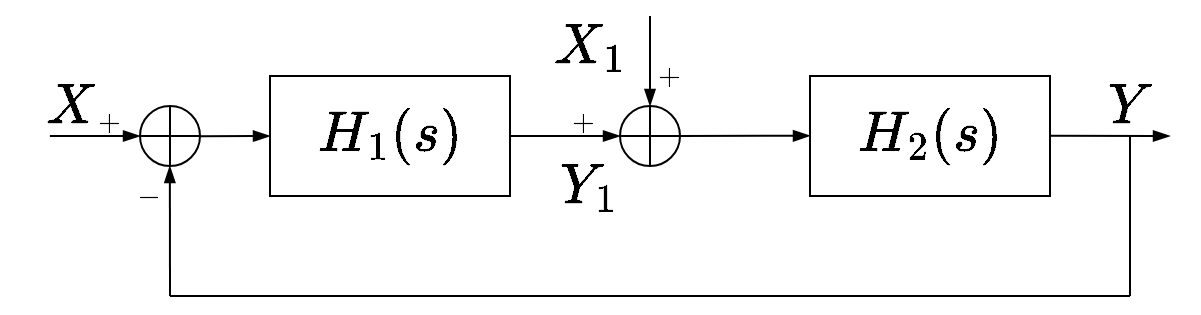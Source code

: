 <mxfile version="20.7.4" type="device"><diagram id="8Q9Qm2yvjR-ZhSNJVwD1" name="Page-1"><mxGraphModel dx="797" dy="485" grid="1" gridSize="10" guides="1" tooltips="1" connect="1" arrows="1" fold="1" page="1" pageScale="1" pageWidth="850" pageHeight="1100" math="1" shadow="0"><root><mxCell id="0"/><mxCell id="1" parent="0"/><mxCell id="kY6Bm78eiGxYHkpMZ2Bm-1" value="" style="rounded=0;whiteSpace=wrap;html=1;" parent="1" vertex="1"><mxGeometry x="250" y="210" width="120" height="60" as="geometry"/></mxCell><mxCell id="kY6Bm78eiGxYHkpMZ2Bm-2" value="" style="rounded=0;whiteSpace=wrap;html=1;" parent="1" vertex="1"><mxGeometry x="520" y="210" width="120" height="60" as="geometry"/></mxCell><mxCell id="kY6Bm78eiGxYHkpMZ2Bm-3" value="" style="endArrow=blockThin;html=1;rounded=0;exitX=1;exitY=0.5;exitDx=0;exitDy=0;endFill=1;" parent="1" source="kY6Bm78eiGxYHkpMZ2Bm-1" edge="1"><mxGeometry width="50" height="50" relative="1" as="geometry"><mxPoint x="375" y="290" as="sourcePoint"/><mxPoint x="425" y="240" as="targetPoint"/></mxGeometry></mxCell><mxCell id="kY6Bm78eiGxYHkpMZ2Bm-4" value="" style="shape=orEllipse;perimeter=ellipsePerimeter;whiteSpace=wrap;html=1;backgroundOutline=1;" parent="1" vertex="1"><mxGeometry x="425" y="225" width="30" height="30" as="geometry"/></mxCell><mxCell id="kY6Bm78eiGxYHkpMZ2Bm-5" value="" style="endArrow=blockThin;html=1;rounded=0;exitX=1;exitY=0.5;exitDx=0;exitDy=0;entryX=0.5;entryY=0;entryDx=0;entryDy=0;endFill=1;" parent="1" target="kY6Bm78eiGxYHkpMZ2Bm-4" edge="1"><mxGeometry width="50" height="50" relative="1" as="geometry"><mxPoint x="440" y="180" as="sourcePoint"/><mxPoint x="440" y="220" as="targetPoint"/></mxGeometry></mxCell><mxCell id="kY6Bm78eiGxYHkpMZ2Bm-6" value="" style="endArrow=blockThin;html=1;rounded=0;endFill=1;exitX=1;exitY=0.5;exitDx=0;exitDy=0;" parent="1" source="kY6Bm78eiGxYHkpMZ2Bm-4" edge="1"><mxGeometry width="50" height="50" relative="1" as="geometry"><mxPoint x="460" y="240" as="sourcePoint"/><mxPoint x="520" y="239.9" as="targetPoint"/></mxGeometry></mxCell><mxCell id="kY6Bm78eiGxYHkpMZ2Bm-10" value="" style="endArrow=none;html=1;rounded=0;" parent="1" edge="1"><mxGeometry width="50" height="50" relative="1" as="geometry"><mxPoint x="200" y="320" as="sourcePoint"/><mxPoint x="680" y="320" as="targetPoint"/></mxGeometry></mxCell><mxCell id="kY6Bm78eiGxYHkpMZ2Bm-11" value="" style="endArrow=blockThin;html=1;rounded=0;endFill=1;exitX=1;exitY=0.5;exitDx=0;exitDy=0;" parent="1" edge="1"><mxGeometry width="50" height="50" relative="1" as="geometry"><mxPoint x="640" y="239.93" as="sourcePoint"/><mxPoint x="700" y="240" as="targetPoint"/></mxGeometry></mxCell><mxCell id="kY6Bm78eiGxYHkpMZ2Bm-12" value="" style="endArrow=none;html=1;rounded=0;" parent="1" edge="1"><mxGeometry width="50" height="50" relative="1" as="geometry"><mxPoint x="680" y="320" as="sourcePoint"/><mxPoint x="680" y="240" as="targetPoint"/></mxGeometry></mxCell><mxCell id="kY6Bm78eiGxYHkpMZ2Bm-13" value="&lt;font style=&quot;font-size: 24px;&quot;&gt;$$X$$&lt;/font&gt;" style="text;html=1;strokeColor=none;fillColor=none;align=center;verticalAlign=middle;whiteSpace=wrap;rounded=0;" parent="1" vertex="1"><mxGeometry x="120" y="210" width="60" height="30" as="geometry"/></mxCell><mxCell id="kY6Bm78eiGxYHkpMZ2Bm-14" value="&lt;font style=&quot;font-size: 24px;&quot;&gt;$$X_1$$&lt;/font&gt;" style="text;html=1;strokeColor=none;fillColor=none;align=center;verticalAlign=middle;whiteSpace=wrap;rounded=0;" parent="1" vertex="1"><mxGeometry x="380" y="180" width="60" height="30" as="geometry"/></mxCell><mxCell id="kY6Bm78eiGxYHkpMZ2Bm-15" value="&lt;font style=&quot;font-size: 24px;&quot;&gt;$$Y_1$$&lt;/font&gt;" style="text;html=1;strokeColor=none;fillColor=none;align=center;verticalAlign=middle;whiteSpace=wrap;rounded=0;" parent="1" vertex="1"><mxGeometry x="380" y="250" width="60" height="30" as="geometry"/></mxCell><mxCell id="kY6Bm78eiGxYHkpMZ2Bm-16" value="&lt;font style=&quot;font-size: 24px;&quot;&gt;$$Y$$&lt;/font&gt;" style="text;html=1;strokeColor=none;fillColor=none;align=center;verticalAlign=middle;whiteSpace=wrap;rounded=0;" parent="1" vertex="1"><mxGeometry x="650" y="210" width="60" height="30" as="geometry"/></mxCell><mxCell id="kY6Bm78eiGxYHkpMZ2Bm-17" value="&lt;font style=&quot;font-size: 24px;&quot;&gt;$$H_1(s)$$&lt;/font&gt;" style="text;html=1;strokeColor=none;fillColor=none;align=center;verticalAlign=middle;whiteSpace=wrap;rounded=0;" parent="1" vertex="1"><mxGeometry x="280" y="225" width="60" height="30" as="geometry"/></mxCell><mxCell id="kY6Bm78eiGxYHkpMZ2Bm-18" value="&lt;font style=&quot;font-size: 24px;&quot;&gt;$$H_2(s)$$&lt;/font&gt;" style="text;html=1;strokeColor=none;fillColor=none;align=center;verticalAlign=middle;whiteSpace=wrap;rounded=0;" parent="1" vertex="1"><mxGeometry x="550" y="225" width="60" height="30" as="geometry"/></mxCell><mxCell id="M38BRrw-nBopDw9QVkHL-21" value="&lt;font style=&quot;font-size: 12px;&quot;&gt;$$+$$&lt;/font&gt;" style="text;html=1;strokeColor=none;fillColor=none;align=center;verticalAlign=middle;whiteSpace=wrap;rounded=0;" vertex="1" parent="1"><mxGeometry x="420" y="195" width="60" height="30" as="geometry"/></mxCell><mxCell id="M38BRrw-nBopDw9QVkHL-22" value="&lt;font style=&quot;font-size: 12px;&quot;&gt;$$+$$&lt;/font&gt;" style="text;html=1;strokeColor=none;fillColor=none;align=center;verticalAlign=middle;whiteSpace=wrap;rounded=0;" vertex="1" parent="1"><mxGeometry x="377" y="218" width="60" height="30" as="geometry"/></mxCell><mxCell id="M38BRrw-nBopDw9QVkHL-23" value="" style="endArrow=blockThin;html=1;rounded=0;exitX=-0.001;exitY=0.733;exitDx=0;exitDy=0;endFill=1;exitPerimeter=0;" edge="1" parent="1" source="M38BRrw-nBopDw9QVkHL-29"><mxGeometry width="50" height="50" relative="1" as="geometry"><mxPoint x="130" y="240" as="sourcePoint"/><mxPoint x="185" y="240" as="targetPoint"/></mxGeometry></mxCell><mxCell id="M38BRrw-nBopDw9QVkHL-24" value="" style="shape=orEllipse;perimeter=ellipsePerimeter;whiteSpace=wrap;html=1;backgroundOutline=1;" vertex="1" parent="1"><mxGeometry x="185" y="225" width="30" height="30" as="geometry"/></mxCell><mxCell id="M38BRrw-nBopDw9QVkHL-25" value="" style="endArrow=blockThin;html=1;rounded=0;endFill=1;" edge="1" parent="1"><mxGeometry width="50" height="50" relative="1" as="geometry"><mxPoint x="200" y="320" as="sourcePoint"/><mxPoint x="199.93" y="255" as="targetPoint"/></mxGeometry></mxCell><mxCell id="M38BRrw-nBopDw9QVkHL-28" value="&lt;font style=&quot;font-size: 12px;&quot;&gt;$$-$$&lt;/font&gt;" style="text;html=1;strokeColor=none;fillColor=none;align=center;verticalAlign=middle;whiteSpace=wrap;rounded=0;" vertex="1" parent="1"><mxGeometry x="160" y="255" width="60" height="30" as="geometry"/></mxCell><mxCell id="M38BRrw-nBopDw9QVkHL-29" value="&lt;font style=&quot;font-size: 12px;&quot;&gt;$$+$$&lt;/font&gt;" style="text;html=1;strokeColor=none;fillColor=none;align=center;verticalAlign=middle;whiteSpace=wrap;rounded=0;" vertex="1" parent="1"><mxGeometry x="140" y="218" width="60" height="30" as="geometry"/></mxCell><mxCell id="M38BRrw-nBopDw9QVkHL-30" value="" style="endArrow=blockThin;html=1;rounded=0;endFill=1;exitX=1;exitY=0.5;exitDx=0;exitDy=0;" edge="1" parent="1"><mxGeometry width="50" height="50" relative="1" as="geometry"><mxPoint x="215" y="240.1" as="sourcePoint"/><mxPoint x="250" y="240" as="targetPoint"/></mxGeometry></mxCell></root></mxGraphModel></diagram></mxfile>
